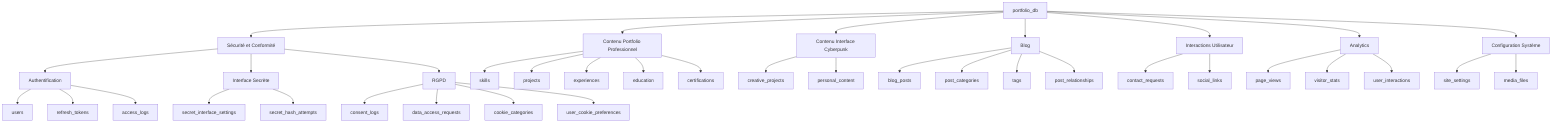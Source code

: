 graph TD
    DB[portfolio_db] --> SEC[Sécurité et Conformité]
    DB --> PROF[Contenu Portfolio Professionnel]
    DB --> CYBER[Contenu Interface Cyberpunk]
    DB --> BLOG[Blog]
    DB --> INTER[Interactions Utilisateur]
    DB --> ANALY[Analytics]
    DB --> SYS[Configuration Système]

    %% Sécurité et Conformité
    SEC --> AUTH[Authentification]
    SEC --> SECRET[Interface Secrète]
    SEC --> RGPD[RGPD]

    AUTH --> users[users]
    AUTH --> refresh_tokens[refresh_tokens]
    AUTH --> access_logs[access_logs]

    SECRET --> secret_settings[secret_interface_settings]
    SECRET --> hash_attempts[secret_hash_attempts]

    RGPD --> consent_logs[consent_logs]
    RGPD --> data_requests[data_access_requests]
    RGPD --> cookie_cat[cookie_categories]
    RGPD --> cookie_prefs[user_cookie_preferences]

    %% Contenu Portfolio Professionnel
    PROF --> skills[skills]
    PROF --> projects[projects]
    PROF --> experiences[experiences]
    PROF --> education[education]
    PROF --> certifications[certifications]

    %% Contenu Interface Cyberpunk
    CYBER --> creative[creative_projects]
    CYBER --> personal[personal_content]

    %% Blog
    BLOG --> posts[blog_posts]
    BLOG --> categories[post_categories]
    BLOG --> tags[tags]
    BLOG --> relationships[post_relationships]

    %% Interactions Utilisateur
    INTER --> contact[contact_requests]
    INTER --> social[social_links]

    %% Analytics
    ANALY --> views[page_views]
    ANALY --> stats[visitor_stats]
    ANALY --> interactions[user_interactions]

    %% Configuration Système
    SYS --> settings[site_settings]
    SYS --> media[media_files]